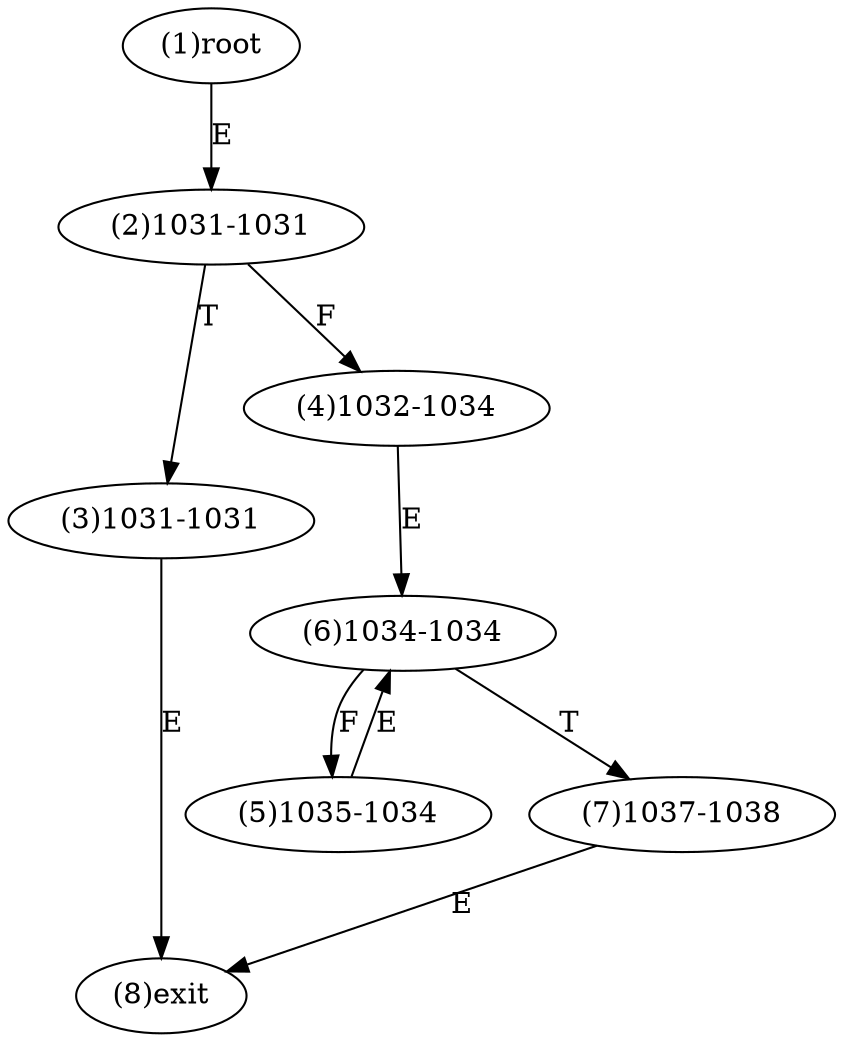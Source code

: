 digraph "" { 
1[ label="(1)root"];
2[ label="(2)1031-1031"];
3[ label="(3)1031-1031"];
4[ label="(4)1032-1034"];
5[ label="(5)1035-1034"];
6[ label="(6)1034-1034"];
7[ label="(7)1037-1038"];
8[ label="(8)exit"];
1->2[ label="E"];
2->4[ label="F"];
2->3[ label="T"];
3->8[ label="E"];
4->6[ label="E"];
5->6[ label="E"];
6->5[ label="F"];
6->7[ label="T"];
7->8[ label="E"];
}